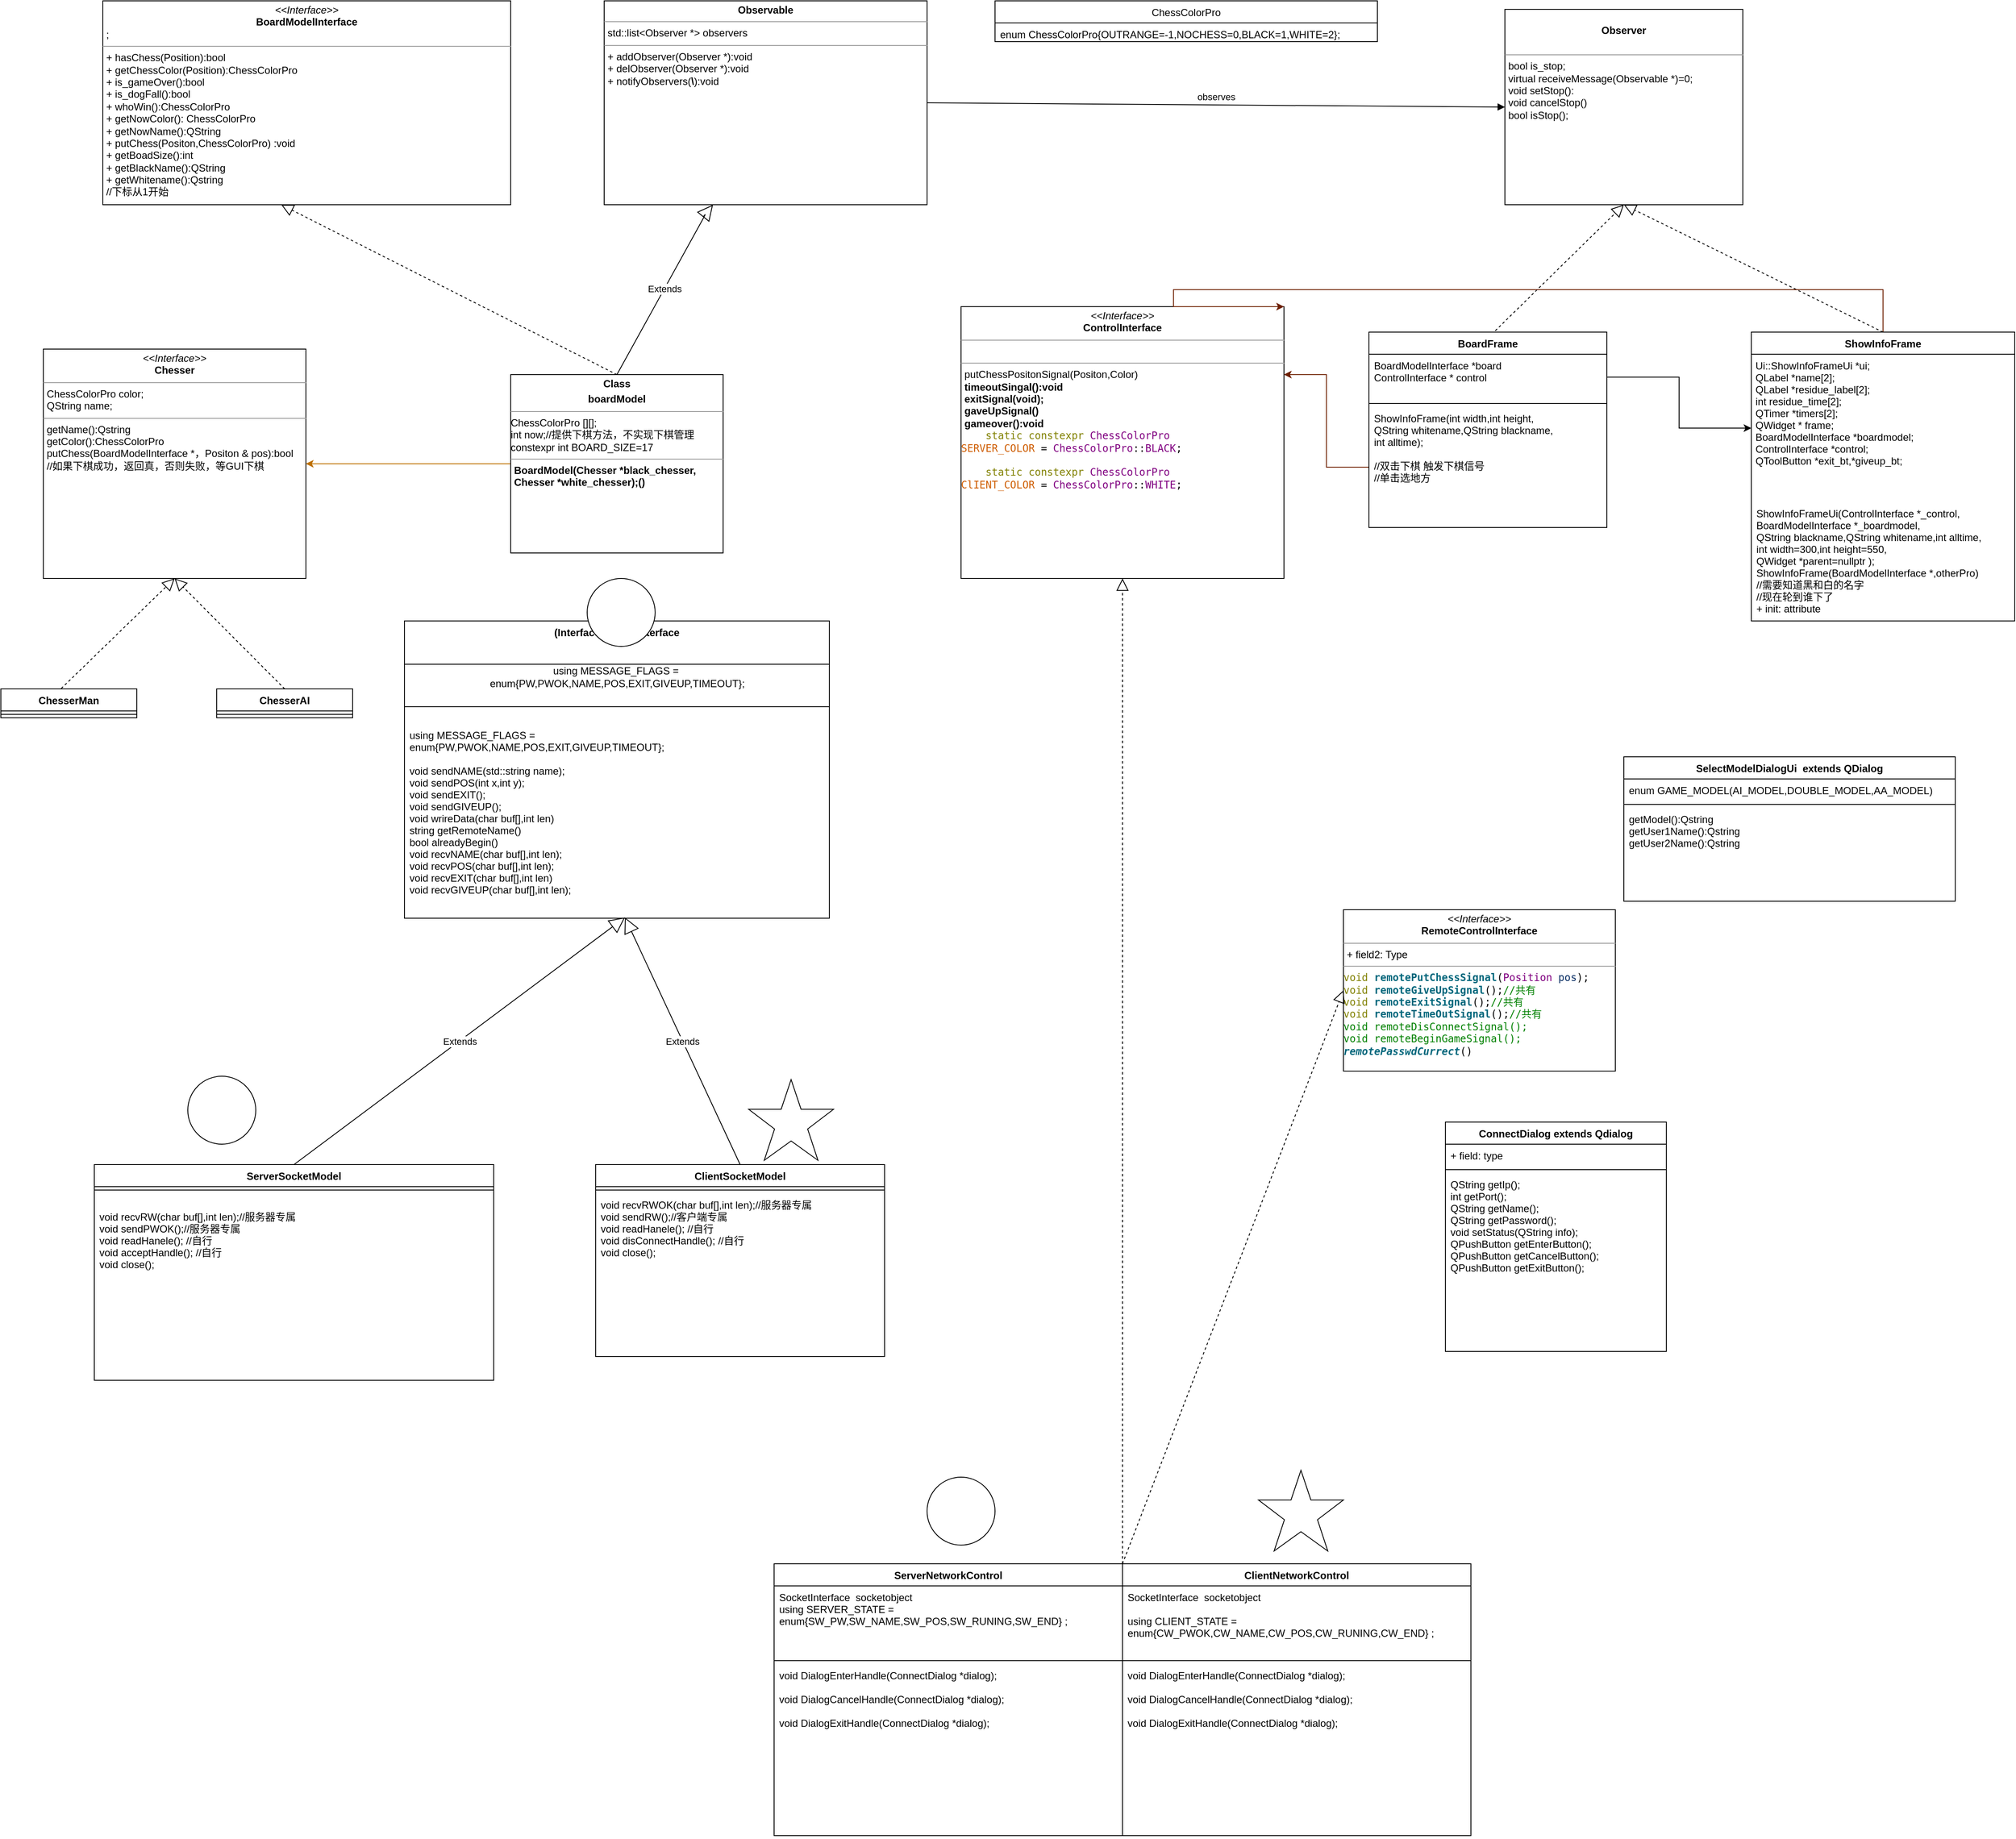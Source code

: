 <mxfile version="12.9.9" type="device"><diagram id="C5RBs43oDa-KdzZeNtuy" name="Page-1"><mxGraphModel dx="1673" dy="967" grid="1" gridSize="10" guides="1" tooltips="1" connect="1" arrows="1" fold="1" page="1" pageScale="1" pageWidth="827" pageHeight="1169" math="0" shadow="0"><root><mxCell id="WIyWlLk6GJQsqaUBKTNV-0"/><mxCell id="WIyWlLk6GJQsqaUBKTNV-1" parent="WIyWlLk6GJQsqaUBKTNV-0"/><mxCell id="UcRqDmjY_OGyac_XTxnk-2" value="&lt;p style=&quot;margin: 0px ; margin-top: 4px ; text-align: center&quot;&gt;&lt;i&gt;&amp;lt;&amp;lt;Interface&amp;gt;&amp;gt;&lt;/i&gt;&lt;br&gt;&lt;b&gt;BoardModelInterface&lt;/b&gt;&lt;/p&gt;&lt;p style=&quot;margin: 0px ; margin-left: 4px&quot;&gt;;&lt;br&gt;&lt;/p&gt;&lt;hr size=&quot;1&quot;&gt;&lt;p style=&quot;margin: 0px ; margin-left: 4px&quot;&gt;+ hasChess(Position):bool&lt;/p&gt;&lt;p style=&quot;margin: 0px ; margin-left: 4px&quot;&gt;+ getChessColor(Position):ChessColorPro&lt;/p&gt;&lt;p style=&quot;margin: 0px ; margin-left: 4px&quot;&gt;+ is_gameOver():bool&lt;/p&gt;&lt;p style=&quot;margin: 0px ; margin-left: 4px&quot;&gt;+ is_dogFall():bool&lt;/p&gt;&lt;p style=&quot;margin: 0px ; margin-left: 4px&quot;&gt;+&amp;nbsp;&lt;span&gt;whoWin():ChessColorPro&lt;/span&gt;&lt;/p&gt;&lt;p style=&quot;margin: 0px ; margin-left: 4px&quot;&gt;+ getNowColor(): ChessColorPro&lt;/p&gt;&lt;p style=&quot;margin: 0px ; margin-left: 4px&quot;&gt;+ getNowName():QString&lt;/p&gt;&lt;p style=&quot;margin: 0px ; margin-left: 4px&quot;&gt;+ putChess(Positon,ChessColorPro) :void&lt;/p&gt;&lt;p style=&quot;margin: 0px ; margin-left: 4px&quot;&gt;+ getBoadSize():int&lt;/p&gt;&lt;p style=&quot;margin: 0px ; margin-left: 4px&quot;&gt;+ getBlackName():QString&lt;/p&gt;&lt;p style=&quot;margin: 0px ; margin-left: 4px&quot;&gt;+ getWhitename():Qstring&lt;/p&gt;&lt;p style=&quot;margin: 0px ; margin-left: 4px&quot;&gt;//下标从1开始&lt;/p&gt;&amp;nbsp;&lt;p style=&quot;margin: 0px ; margin-left: 4px&quot;&gt;&lt;br&gt;&lt;/p&gt;&lt;br&gt;&lt;p style=&quot;margin: 0px ; margin-left: 4px&quot;&gt;&lt;br&gt;&lt;/p&gt;&lt;p style=&quot;margin: 0px ; margin-left: 4px&quot;&gt;&lt;br&gt;&lt;/p&gt;" style="verticalAlign=top;align=left;overflow=fill;fontSize=12;fontFamily=Helvetica;html=1;" parent="WIyWlLk6GJQsqaUBKTNV-1" vertex="1"><mxGeometry x="120" y="120" width="480" height="240" as="geometry"/></mxCell><mxCell id="UcRqDmjY_OGyac_XTxnk-11" value="&lt;p style=&quot;margin: 0px ; margin-top: 4px ; text-align: center&quot;&gt;&lt;b&gt;Observable&lt;/b&gt;&lt;/p&gt;&lt;hr size=&quot;1&quot;&gt;&lt;p style=&quot;margin: 0px ; margin-left: 4px&quot;&gt;std::list&amp;lt;Observer *&amp;gt; observers&lt;/p&gt;&lt;hr size=&quot;1&quot;&gt;&lt;p style=&quot;margin: 0px ; margin-left: 4px&quot;&gt;+ addObserver(Observer *):void&lt;/p&gt;&lt;p style=&quot;margin: 0px ; margin-left: 4px&quot;&gt;+ delObserver(Observer *):void&lt;br&gt;+ notifyObservers(&lt;b&gt;\&lt;/b&gt;&lt;span&gt;):void&lt;/span&gt;&lt;/p&gt;&lt;b style=&quot;text-align: center&quot;&gt;&lt;div style=&quot;text-align: justify&quot;&gt;&lt;br&gt;&lt;/div&gt;&lt;/b&gt;" style="verticalAlign=top;align=left;overflow=fill;fontSize=12;fontFamily=Helvetica;html=1;" parent="WIyWlLk6GJQsqaUBKTNV-1" vertex="1"><mxGeometry x="710" y="120" width="380" height="240" as="geometry"/></mxCell><mxCell id="UcRqDmjY_OGyac_XTxnk-12" value="" style="endArrow=block;dashed=1;endFill=0;endSize=12;html=1;exitX=0.5;exitY=0;exitDx=0;exitDy=0;" parent="WIyWlLk6GJQsqaUBKTNV-1" source="UcRqDmjY_OGyac_XTxnk-14" edge="1"><mxGeometry width="160" relative="1" as="geometry"><mxPoint x="540" y="480" as="sourcePoint"/><mxPoint x="330" y="360" as="targetPoint"/><Array as="points"/></mxGeometry></mxCell><mxCell id="UcRqDmjY_OGyac_XTxnk-13" value="Extends" style="endArrow=block;endSize=16;endFill=0;html=1;entryX=0.337;entryY=1;entryDx=0;entryDy=0;entryPerimeter=0;exitX=0.5;exitY=0;exitDx=0;exitDy=0;" parent="WIyWlLk6GJQsqaUBKTNV-1" source="UcRqDmjY_OGyac_XTxnk-14" target="UcRqDmjY_OGyac_XTxnk-11" edge="1"><mxGeometry width="160" relative="1" as="geometry"><mxPoint x="620" y="490" as="sourcePoint"/><mxPoint x="810" y="470" as="targetPoint"/><Array as="points"><mxPoint x="830" y="370"/></Array></mxGeometry></mxCell><mxCell id="lkzZBm51rhuiRGanckFV-7" style="edgeStyle=orthogonalEdgeStyle;rounded=0;orthogonalLoop=1;jettySize=auto;html=1;fillColor=#f0a30a;strokeColor=#BD7000;" parent="WIyWlLk6GJQsqaUBKTNV-1" source="UcRqDmjY_OGyac_XTxnk-14" target="UcRqDmjY_OGyac_XTxnk-27" edge="1"><mxGeometry relative="1" as="geometry"/></mxCell><mxCell id="UcRqDmjY_OGyac_XTxnk-14" value="&lt;p style=&quot;margin: 0px ; margin-top: 4px ; text-align: center&quot;&gt;&lt;b&gt;Class&lt;/b&gt;&lt;/p&gt;&lt;p style=&quot;margin: 0px ; margin-top: 4px ; text-align: center&quot;&gt;&lt;b&gt;boardModel&lt;/b&gt;&lt;/p&gt;&lt;hr size=&quot;1&quot;&gt;&lt;p style=&quot;margin: 0px ; margin-left: 4px&quot;&gt;&lt;/p&gt;ChessColorPro [][];&lt;br&gt;int now;//提供下棋方法，不实现下棋管理&lt;br&gt;constexpr int BOARD_SIZE=17&lt;br&gt;&lt;hr size=&quot;1&quot;&gt;&lt;p style=&quot;margin: 0px ; margin-left: 4px&quot;&gt;&lt;b&gt;BoardModel(Chesser *black_chesser,&lt;/b&gt;&lt;br&gt;&lt;/p&gt;&lt;p style=&quot;margin: 0px ; margin-left: 4px&quot;&gt;&lt;b&gt;Chesser *white_chesser);()&lt;/b&gt;&lt;/p&gt;" style="verticalAlign=top;align=left;overflow=fill;fontSize=12;fontFamily=Helvetica;html=1;strokeColor=#000000;" parent="WIyWlLk6GJQsqaUBKTNV-1" vertex="1"><mxGeometry x="600" y="560" width="250" height="210" as="geometry"/></mxCell><mxCell id="UcRqDmjY_OGyac_XTxnk-15" value="&lt;p style=&quot;margin: 0px ; margin-top: 4px ; text-align: center&quot;&gt;&lt;br&gt;&lt;b&gt;Observer&lt;/b&gt;&lt;/p&gt;&lt;p style=&quot;margin: 0px ; margin-left: 4px&quot;&gt;&lt;br&gt;&lt;/p&gt;&lt;hr size=&quot;1&quot;&gt;&lt;p style=&quot;margin: 0px ; margin-left: 4px&quot;&gt;bool is_stop;&lt;/p&gt;&lt;p style=&quot;margin: 0px ; margin-left: 4px&quot;&gt;virtual receiveMessage(&lt;span&gt;Observable *&lt;/span&gt;&lt;span&gt;)=0;&lt;/span&gt;&lt;/p&gt;&lt;p style=&quot;margin: 0px ; margin-left: 4px&quot;&gt;void setStop():&lt;/p&gt;&lt;p style=&quot;margin: 0px ; margin-left: 4px&quot;&gt;void cancelStop()&lt;/p&gt;&lt;p style=&quot;margin: 0px ; margin-left: 4px&quot;&gt;bool isStop();&lt;/p&gt;&lt;p style=&quot;margin: 0px ; margin-left: 4px&quot;&gt;&lt;br&gt;&lt;/p&gt;" style="verticalAlign=top;align=left;overflow=fill;fontSize=12;fontFamily=Helvetica;html=1;" parent="WIyWlLk6GJQsqaUBKTNV-1" vertex="1"><mxGeometry x="1770" y="130" width="280" height="230" as="geometry"/></mxCell><mxCell id="UcRqDmjY_OGyac_XTxnk-27" value="&lt;p style=&quot;margin: 0px ; margin-top: 4px ; text-align: center&quot;&gt;&lt;i&gt;&amp;lt;&amp;lt;Interface&amp;gt;&amp;gt;&lt;/i&gt;&lt;br&gt;&lt;b&gt;Chesser&lt;/b&gt;&lt;/p&gt;&lt;hr size=&quot;1&quot;&gt;&lt;p style=&quot;margin: 0px ; margin-left: 4px&quot;&gt;ChessColorPro color;&lt;/p&gt;&lt;p style=&quot;margin: 0px ; margin-left: 4px&quot;&gt;QString name;&lt;/p&gt;&lt;hr size=&quot;1&quot;&gt;&lt;p style=&quot;margin: 0px 0px 0px 4px&quot;&gt;getName():Qstring&lt;/p&gt;&lt;p style=&quot;margin: 0px 0px 0px 4px&quot;&gt;getColor():&lt;span&gt;ChessColorPro&lt;/span&gt;&lt;/p&gt;&lt;p style=&quot;margin: 0px 0px 0px 4px&quot;&gt;putChess(&lt;span&gt;BoardModelInterface *&lt;/span&gt;&lt;span&gt;，Positon &amp;amp; pos):bool&amp;nbsp;&lt;/span&gt;&lt;/p&gt;&lt;p style=&quot;margin: 0px 0px 0px 4px&quot;&gt;&lt;span&gt;//如果下棋成功，返回真，&lt;/span&gt;&lt;span&gt;否则失败，等GUI下棋&lt;/span&gt;&lt;/p&gt;" style="verticalAlign=top;align=left;overflow=fill;fontSize=12;fontFamily=Helvetica;html=1;" parent="WIyWlLk6GJQsqaUBKTNV-1" vertex="1"><mxGeometry x="50" y="530" width="309" height="270" as="geometry"/></mxCell><mxCell id="UcRqDmjY_OGyac_XTxnk-41" value="" style="endArrow=block;dashed=1;endFill=0;endSize=12;html=1;entryX=0.5;entryY=1;entryDx=0;entryDy=0;exitX=0.444;exitY=-0.012;exitDx=0;exitDy=0;exitPerimeter=0;" parent="WIyWlLk6GJQsqaUBKTNV-1" source="UcRqDmjY_OGyac_XTxnk-32" target="UcRqDmjY_OGyac_XTxnk-27" edge="1"><mxGeometry width="160" relative="1" as="geometry"><mxPoint x="80" y="680" as="sourcePoint"/><mxPoint x="240" y="680" as="targetPoint"/></mxGeometry></mxCell><mxCell id="UcRqDmjY_OGyac_XTxnk-42" value="" style="endArrow=block;dashed=1;endFill=0;endSize=12;html=1;exitX=0.5;exitY=0;exitDx=0;exitDy=0;entryX=0.5;entryY=1;entryDx=0;entryDy=0;" parent="WIyWlLk6GJQsqaUBKTNV-1" source="UcRqDmjY_OGyac_XTxnk-36" target="UcRqDmjY_OGyac_XTxnk-27" edge="1"><mxGeometry width="160" relative="1" as="geometry"><mxPoint x="171.04" y="738.968" as="sourcePoint"/><mxPoint x="270" y="660" as="targetPoint"/></mxGeometry></mxCell><mxCell id="UcRqDmjY_OGyac_XTxnk-46" value="observes" style="html=1;verticalAlign=bottom;endArrow=block;exitX=1;exitY=0.5;exitDx=0;exitDy=0;entryX=0;entryY=0.5;entryDx=0;entryDy=0;" parent="WIyWlLk6GJQsqaUBKTNV-1" source="UcRqDmjY_OGyac_XTxnk-11" target="UcRqDmjY_OGyac_XTxnk-15" edge="1"><mxGeometry width="80" relative="1" as="geometry"><mxPoint x="1090" y="230" as="sourcePoint"/><mxPoint x="1780" y="250" as="targetPoint"/></mxGeometry></mxCell><mxCell id="UcRqDmjY_OGyac_XTxnk-59" value="" style="endArrow=block;dashed=1;endFill=0;endSize=12;html=1;exitX=0.5;exitY=0;exitDx=0;exitDy=0;entryX=0.5;entryY=1;entryDx=0;entryDy=0;" parent="WIyWlLk6GJQsqaUBKTNV-1" source="UcRqDmjY_OGyac_XTxnk-54" target="UcRqDmjY_OGyac_XTxnk-15" edge="1"><mxGeometry width="160" relative="1" as="geometry"><mxPoint x="1440" y="350" as="sourcePoint"/><mxPoint x="1860" y="350" as="targetPoint"/></mxGeometry></mxCell><mxCell id="UcRqDmjY_OGyac_XTxnk-61" value="" style="endArrow=block;dashed=1;endFill=0;endSize=12;html=1;entryX=0.5;entryY=1;entryDx=0;entryDy=0;exitX=0.531;exitY=-0.007;exitDx=0;exitDy=0;exitPerimeter=0;" parent="WIyWlLk6GJQsqaUBKTNV-1" source="eS4sRH_4YggFSyNS9GUr-0" target="UcRqDmjY_OGyac_XTxnk-15" edge="1"><mxGeometry width="160" relative="1" as="geometry"><mxPoint x="1732" y="430" as="sourcePoint"/><mxPoint x="1600" y="430" as="targetPoint"/></mxGeometry></mxCell><mxCell id="UcRqDmjY_OGyac_XTxnk-62" value="ChessColorPro" style="swimlane;fontStyle=0;childLayout=stackLayout;horizontal=1;startSize=26;fillColor=none;horizontalStack=0;resizeParent=1;resizeParentMax=0;resizeLast=0;collapsible=1;marginBottom=0;" parent="WIyWlLk6GJQsqaUBKTNV-1" vertex="1"><mxGeometry x="1170" y="120" width="450" height="48" as="geometry"/></mxCell><mxCell id="UcRqDmjY_OGyac_XTxnk-63" value="enum ChessColorPro{OUTRANGE=-1,NOCHESS=0,BLACK=1,WHITE=2};" style="text;strokeColor=none;fillColor=none;align=left;verticalAlign=top;spacingLeft=4;spacingRight=4;overflow=hidden;rotatable=0;points=[[0,0.5],[1,0.5]];portConstraint=eastwest;" parent="UcRqDmjY_OGyac_XTxnk-62" vertex="1"><mxGeometry y="26" width="450" height="22" as="geometry"/></mxCell><mxCell id="UcRqDmjY_OGyac_XTxnk-32" value="ChesserMan" style="swimlane;fontStyle=1;align=center;verticalAlign=top;childLayout=stackLayout;horizontal=1;startSize=26;horizontalStack=0;resizeParent=1;resizeParentMax=0;resizeLast=0;collapsible=1;marginBottom=0;" parent="WIyWlLk6GJQsqaUBKTNV-1" vertex="1"><mxGeometry y="930" width="160" height="34" as="geometry"/></mxCell><mxCell id="UcRqDmjY_OGyac_XTxnk-34" value="" style="line;strokeWidth=1;fillColor=none;align=left;verticalAlign=middle;spacingTop=-1;spacingLeft=3;spacingRight=3;rotatable=0;labelPosition=right;points=[];portConstraint=eastwest;" parent="UcRqDmjY_OGyac_XTxnk-32" vertex="1"><mxGeometry y="26" width="160" height="8" as="geometry"/></mxCell><mxCell id="UcRqDmjY_OGyac_XTxnk-36" value="ChesserAI" style="swimlane;fontStyle=1;align=center;verticalAlign=top;childLayout=stackLayout;horizontal=1;startSize=26;horizontalStack=0;resizeParent=1;resizeParentMax=0;resizeLast=0;collapsible=1;marginBottom=0;" parent="WIyWlLk6GJQsqaUBKTNV-1" vertex="1"><mxGeometry x="254" y="930" width="160" height="34" as="geometry"/></mxCell><mxCell id="UcRqDmjY_OGyac_XTxnk-38" value="" style="line;strokeWidth=1;fillColor=none;align=left;verticalAlign=middle;spacingTop=-1;spacingLeft=3;spacingRight=3;rotatable=0;labelPosition=right;points=[];portConstraint=eastwest;" parent="UcRqDmjY_OGyac_XTxnk-36" vertex="1"><mxGeometry y="26" width="160" height="8" as="geometry"/></mxCell><mxCell id="UcRqDmjY_OGyac_XTxnk-85" value="&lt;p style=&quot;margin: 0px ; margin-top: 4px ; text-align: center&quot;&gt;&lt;i&gt;&amp;lt;&amp;lt;Interface&amp;gt;&amp;gt;&lt;/i&gt;&lt;br&gt;&lt;b&gt;ControlInterface&lt;/b&gt;&lt;/p&gt;&lt;hr size=&quot;1&quot;&gt;&lt;p style=&quot;margin: 0px ; margin-left: 4px&quot;&gt;&lt;br&gt;&lt;/p&gt;&lt;hr size=&quot;1&quot;&gt;&lt;p style=&quot;margin: 0px ; margin-left: 4px&quot;&gt;&lt;span&gt;putChessPositonSignal(Positon,Color)&lt;/span&gt;&lt;br&gt;&lt;/p&gt;&lt;p style=&quot;margin: 0px 0px 0px 4px&quot;&gt;&lt;b style=&quot;text-align: center&quot;&gt;timeoutSingal():void&lt;/b&gt;&lt;/p&gt;&lt;p style=&quot;margin: 0px 0px 0px 4px&quot;&gt;&lt;b style=&quot;text-align: center&quot;&gt;exitSignal(void);&lt;/b&gt;&lt;/p&gt;&lt;p style=&quot;margin: 0px 0px 0px 4px&quot;&gt;&lt;b&gt;gaveUpSignal()&lt;/b&gt;&lt;/p&gt;&lt;p style=&quot;margin: 0px 0px 0px 4px&quot;&gt;&lt;b style=&quot;text-align: center&quot;&gt;gameover():void&lt;/b&gt;&lt;/p&gt;&lt;pre style=&quot;margin-top: 0px ; margin-bottom: 0px&quot;&gt;&lt;span style=&quot;color: #c0c0c0&quot;&gt;    &lt;/span&gt;&lt;span style=&quot;color: #808000&quot;&gt;static&lt;/span&gt;&lt;span style=&quot;color: #c0c0c0&quot;&gt; &lt;/span&gt;&lt;span style=&quot;color: #808000&quot;&gt;constexpr&lt;/span&gt;&lt;span style=&quot;color: #c0c0c0&quot;&gt; &lt;/span&gt;&lt;span style=&quot;color: #800080&quot;&gt;ChessColorPro&lt;/span&gt;&lt;span style=&quot;color: #c0c0c0&quot;&gt; &lt;/span&gt;&lt;/pre&gt;&lt;pre style=&quot;margin-top: 0px ; margin-bottom: 0px&quot;&gt;&lt;span style=&quot;color: #ce5c00&quot;&gt;SERVER_COLOR&lt;/span&gt;&lt;span style=&quot;color: #c0c0c0&quot;&gt; &lt;/span&gt;=&lt;span style=&quot;color: #c0c0c0&quot;&gt; &lt;/span&gt;&lt;span style=&quot;color: #800080&quot;&gt;ChessColorPro&lt;/span&gt;::&lt;span style=&quot;color: #800080&quot;&gt;BLACK&lt;/span&gt;;&lt;/pre&gt;&lt;p style=&quot;margin: 0px 0px 0px 4px&quot;&gt;&lt;br&gt;&lt;/p&gt;&lt;pre style=&quot;margin-top: 0px ; margin-bottom: 0px&quot;&gt;&lt;span style=&quot;color: #c0c0c0&quot;&gt;    &lt;/span&gt;&lt;span style=&quot;color: #808000&quot;&gt;static&lt;/span&gt;&lt;span style=&quot;color: #c0c0c0&quot;&gt; &lt;/span&gt;&lt;span style=&quot;color: #808000&quot;&gt;constexpr&lt;/span&gt;&lt;span style=&quot;color: #c0c0c0&quot;&gt; &lt;/span&gt;&lt;span style=&quot;color: #800080&quot;&gt;ChessColorPro&lt;/span&gt;&lt;span style=&quot;color: #c0c0c0&quot;&gt; &lt;/span&gt;&lt;/pre&gt;&lt;pre style=&quot;margin-top: 0px ; margin-bottom: 0px&quot;&gt;&lt;span style=&quot;color: #ce5c00&quot;&gt;ClIENT_COLOR&lt;/span&gt;&lt;span style=&quot;color: #c0c0c0&quot;&gt; &lt;/span&gt;=&lt;span style=&quot;color: #c0c0c0&quot;&gt; &lt;/span&gt;&lt;span style=&quot;color: #800080&quot;&gt;ChessColorPro&lt;/span&gt;::&lt;span style=&quot;color: #800080&quot;&gt;WHITE&lt;/span&gt;;&lt;/pre&gt;" style="verticalAlign=top;align=left;overflow=fill;fontSize=12;fontFamily=Helvetica;html=1;" parent="WIyWlLk6GJQsqaUBKTNV-1" vertex="1"><mxGeometry x="1130" y="480" width="380" height="320" as="geometry"/></mxCell><mxCell id="eS4sRH_4YggFSyNS9GUr-4" value="" style="edgeStyle=orthogonalEdgeStyle;rounded=0;orthogonalLoop=1;jettySize=auto;html=1;entryX=0;entryY=0.5;entryDx=0;entryDy=0;" parent="WIyWlLk6GJQsqaUBKTNV-1" source="eS4sRH_4YggFSyNS9GUr-1" target="UcRqDmjY_OGyac_XTxnk-55" edge="1"><mxGeometry relative="1" as="geometry"><mxPoint x="2060" y="492" as="targetPoint"/></mxGeometry></mxCell><mxCell id="eS4sRH_4YggFSyNS9GUr-10" style="edgeStyle=orthogonalEdgeStyle;rounded=0;orthogonalLoop=1;jettySize=auto;html=1;entryX=1;entryY=0;entryDx=0;entryDy=0;fillColor=#a0522d;strokeColor=#6D1F00;" parent="WIyWlLk6GJQsqaUBKTNV-1" source="UcRqDmjY_OGyac_XTxnk-54" target="UcRqDmjY_OGyac_XTxnk-85" edge="1"><mxGeometry relative="1" as="geometry"><Array as="points"><mxPoint x="2215" y="460"/><mxPoint x="1380" y="460"/></Array></mxGeometry></mxCell><mxCell id="eS4sRH_4YggFSyNS9GUr-9" style="edgeStyle=orthogonalEdgeStyle;rounded=0;orthogonalLoop=1;jettySize=auto;html=1;fillColor=#a0522d;strokeColor=#6D1F00;entryX=1;entryY=0.25;entryDx=0;entryDy=0;" parent="WIyWlLk6GJQsqaUBKTNV-1" source="eS4sRH_4YggFSyNS9GUr-3" target="UcRqDmjY_OGyac_XTxnk-85" edge="1"><mxGeometry relative="1" as="geometry"/></mxCell><mxCell id="UcRqDmjY_OGyac_XTxnk-54" value="ShowInfoFrame" style="swimlane;fontStyle=1;align=center;verticalAlign=top;childLayout=stackLayout;horizontal=1;startSize=26;horizontalStack=0;resizeParent=1;resizeParentMax=0;resizeLast=0;collapsible=1;marginBottom=0;" parent="WIyWlLk6GJQsqaUBKTNV-1" vertex="1"><mxGeometry x="2060" y="510" width="310" height="340" as="geometry"/></mxCell><mxCell id="UcRqDmjY_OGyac_XTxnk-55" value="    Ui::ShowInfoFrameUi *ui;&#10;    QLabel *name[2];&#10;    QLabel *residue_label[2];&#10;    int residue_time[2];&#10;    QTimer *timers[2];&#10;    QWidget * frame;&#10;    BoardModelInterface *boardmodel;&#10;    ControlInterface *control;&#10;    QToolButton *exit_bt,*giveup_bt;" style="text;strokeColor=none;fillColor=none;align=left;verticalAlign=top;spacingLeft=3;spacingRight=4;overflow=hidden;rotatable=0;points=[[0,0.5],[1,0.5]];portConstraint=eastwest;" parent="UcRqDmjY_OGyac_XTxnk-54" vertex="1"><mxGeometry y="26" width="310" height="174" as="geometry"/></mxCell><mxCell id="UcRqDmjY_OGyac_XTxnk-74" value="ShowInfoFrameUi(ControlInterface *_control,&#10;BoardModelInterface *_boardmodel,&#10;QString blackname,QString whitename,int alltime,&#10;int width=300,int height=550,&#10;QWidget *parent=nullptr );&#10;ShowInfoFrame(BoardModelInterface *,otherPro)&#10;//需要知道黑和白的名字&#10;//现在轮到谁下了&#10;+ init: attribute" style="text;strokeColor=none;fillColor=none;align=left;verticalAlign=top;spacingLeft=4;spacingRight=4;overflow=hidden;rotatable=0;points=[[0,0.5],[1,0.5]];portConstraint=eastwest;" parent="UcRqDmjY_OGyac_XTxnk-54" vertex="1"><mxGeometry y="200" width="310" height="140" as="geometry"/></mxCell><mxCell id="eS4sRH_4YggFSyNS9GUr-0" value="BoardFrame" style="swimlane;fontStyle=1;align=center;verticalAlign=top;childLayout=stackLayout;horizontal=1;startSize=26;horizontalStack=0;resizeParent=1;resizeParentMax=0;resizeLast=0;collapsible=1;marginBottom=0;" parent="WIyWlLk6GJQsqaUBKTNV-1" vertex="1"><mxGeometry x="1610" y="510" width="280" height="230" as="geometry"/></mxCell><mxCell id="eS4sRH_4YggFSyNS9GUr-1" value="BoardModelInterface *board&#10;ControlInterface * control&#10;" style="text;strokeColor=none;fillColor=none;align=left;verticalAlign=top;spacingLeft=4;spacingRight=4;overflow=hidden;rotatable=0;points=[[0,0.5],[1,0.5]];portConstraint=eastwest;" parent="eS4sRH_4YggFSyNS9GUr-0" vertex="1"><mxGeometry y="26" width="280" height="54" as="geometry"/></mxCell><mxCell id="eS4sRH_4YggFSyNS9GUr-2" value="" style="line;strokeWidth=1;fillColor=none;align=left;verticalAlign=middle;spacingTop=-1;spacingLeft=3;spacingRight=3;rotatable=0;labelPosition=right;points=[];portConstraint=eastwest;" parent="eS4sRH_4YggFSyNS9GUr-0" vertex="1"><mxGeometry y="80" width="280" height="8" as="geometry"/></mxCell><mxCell id="eS4sRH_4YggFSyNS9GUr-3" value="ShowInfoFrame(int width,int height,&#10;QString whitename,QString blackname,&#10;int alltime);&#10;&#10;//双击下棋 触发下棋信号&#10;//单击选地方&#10;" style="text;strokeColor=none;fillColor=none;align=left;verticalAlign=top;spacingLeft=4;spacingRight=4;overflow=hidden;rotatable=0;points=[[0,0.5],[1,0.5]];portConstraint=eastwest;" parent="eS4sRH_4YggFSyNS9GUr-0" vertex="1"><mxGeometry y="88" width="280" height="142" as="geometry"/></mxCell><mxCell id="G9c05QK_9I-xyDxkDjzN-5" value="&lt;p style=&quot;margin: 0px ; margin-top: 4px ; text-align: center&quot;&gt;&lt;i&gt;&amp;lt;&amp;lt;Interface&amp;gt;&amp;gt;&lt;/i&gt;&lt;br&gt;&lt;b&gt;RemoteControlInterface&lt;/b&gt;&lt;/p&gt;&lt;hr size=&quot;1&quot;&gt;&lt;p style=&quot;margin: 0px ; margin-left: 4px&quot;&gt;&lt;span&gt;+ field2: Type&lt;/span&gt;&lt;br&gt;&lt;/p&gt;&lt;hr size=&quot;1&quot;&gt;&lt;pre style=&quot;margin-top: 0px ; margin-bottom: 0px&quot;&gt;&lt;span style=&quot;color: #808000&quot;&gt;void&lt;/span&gt;&lt;span style=&quot;color: #c0c0c0&quot;&gt; &lt;/span&gt;&lt;span style=&quot;font-weight: 600 ; color: #00677c&quot;&gt;remotePutChessSignal&lt;/span&gt;(&lt;span style=&quot;color: #800080&quot;&gt;Position&lt;/span&gt;&lt;span style=&quot;color: #c0c0c0&quot;&gt; &lt;/span&gt;&lt;span style=&quot;color: #092e64&quot;&gt;pos&lt;/span&gt;);&lt;/pre&gt;&lt;pre style=&quot;margin-top: 0px ; margin-bottom: 0px&quot;&gt;&lt;span style=&quot;color: #808000&quot;&gt;void&lt;/span&gt;&lt;span style=&quot;color: #c0c0c0&quot;&gt; &lt;/span&gt;&lt;span style=&quot;font-weight: 600 ; color: #00677c&quot;&gt;remoteGiveUpSignal&lt;/span&gt;();&lt;span style=&quot;color: #008000&quot;&gt;//共有&lt;/span&gt;&lt;/pre&gt;&lt;pre style=&quot;margin-top: 0px ; margin-bottom: 0px&quot;&gt;&lt;span style=&quot;color: #808000&quot;&gt;void&lt;/span&gt;&lt;span style=&quot;color: #c0c0c0&quot;&gt; &lt;/span&gt;&lt;span style=&quot;font-weight: 600 ; color: #00677c&quot;&gt;remoteExitSignal&lt;/span&gt;();&lt;span style=&quot;color: #008000&quot;&gt;//共有&lt;/span&gt;&lt;/pre&gt;&lt;pre style=&quot;margin-top: 0px ; margin-bottom: 0px&quot;&gt;&lt;span style=&quot;color: #808000&quot;&gt;void&lt;/span&gt;&lt;span style=&quot;color: #c0c0c0&quot;&gt; &lt;/span&gt;&lt;span style=&quot;font-weight: 600 ; color: #00677c&quot;&gt;remoteTimeOutSignal&lt;/span&gt;();&lt;span style=&quot;color: #008000&quot;&gt;//共有&lt;/span&gt;&lt;/pre&gt;&lt;pre style=&quot;margin-top: 0px ; margin-bottom: 0px&quot;&gt;&lt;span style=&quot;color: #008000&quot;&gt;void remoteDisConnectSignal();&lt;/span&gt;&lt;/pre&gt;&lt;pre style=&quot;margin-top: 0px ; margin-bottom: 0px&quot;&gt;&lt;span style=&quot;color: #008000&quot;&gt;void remoteBeginGameSignal();&lt;/span&gt;&lt;/pre&gt;&lt;pre style=&quot;margin-top: 0px ; margin-bottom: 0px&quot;&gt;&lt;pre style=&quot;margin-top: 0px ; margin-bottom: 0px&quot;&gt;&lt;span style=&quot;font-weight: 600 ; font-style: italic ; color: #00677c&quot;&gt;remotePasswdCurrect&lt;/span&gt;()&lt;span style=&quot;color: #c0c0c0&quot;&gt; &lt;/span&gt;&lt;/pre&gt;&lt;/pre&gt;&lt;pre style=&quot;margin-top: 0px ; margin-bottom: 0px&quot;&gt;&lt;br&gt;&lt;/pre&gt;" style="verticalAlign=top;align=left;overflow=fill;fontSize=12;fontFamily=Helvetica;html=1;" parent="WIyWlLk6GJQsqaUBKTNV-1" vertex="1"><mxGeometry x="1580" y="1190" width="320" height="190" as="geometry"/></mxCell><mxCell id="eS4sRH_4YggFSyNS9GUr-32" value="SelectModelDialogUi  extends QDialog" style="swimlane;fontStyle=1;align=center;verticalAlign=top;childLayout=stackLayout;horizontal=1;startSize=26;horizontalStack=0;resizeParent=1;resizeParentMax=0;resizeLast=0;collapsible=1;marginBottom=0;fillColor=none;gradientColor=none;" parent="WIyWlLk6GJQsqaUBKTNV-1" vertex="1"><mxGeometry x="1910" y="1010" width="390" height="170" as="geometry"/></mxCell><mxCell id="eS4sRH_4YggFSyNS9GUr-33" value="enum GAME_MODEL(AI_MODEL,DOUBLE_MODEL,AA_MODEL)&#10;" style="text;strokeColor=none;fillColor=none;align=left;verticalAlign=top;spacingLeft=4;spacingRight=4;overflow=hidden;rotatable=0;points=[[0,0.5],[1,0.5]];portConstraint=eastwest;" parent="eS4sRH_4YggFSyNS9GUr-32" vertex="1"><mxGeometry y="26" width="390" height="26" as="geometry"/></mxCell><mxCell id="eS4sRH_4YggFSyNS9GUr-34" value="" style="line;strokeWidth=1;fillColor=none;align=left;verticalAlign=middle;spacingTop=-1;spacingLeft=3;spacingRight=3;rotatable=0;labelPosition=right;points=[];portConstraint=eastwest;" parent="eS4sRH_4YggFSyNS9GUr-32" vertex="1"><mxGeometry y="52" width="390" height="8" as="geometry"/></mxCell><mxCell id="eS4sRH_4YggFSyNS9GUr-35" value="getModel():Qstring&#10;getUser1Name():Qstring&#10;getUser2Name():Qstring" style="text;strokeColor=none;fillColor=none;align=left;verticalAlign=top;spacingLeft=4;spacingRight=4;overflow=hidden;rotatable=0;points=[[0,0.5],[1,0.5]];portConstraint=eastwest;" parent="eS4sRH_4YggFSyNS9GUr-32" vertex="1"><mxGeometry y="60" width="390" height="110" as="geometry"/></mxCell><mxCell id="G9c05QK_9I-xyDxkDjzN-10" value="ServerSocketModel" style="swimlane;fontStyle=1;align=center;verticalAlign=top;childLayout=stackLayout;horizontal=1;startSize=26;horizontalStack=0;resizeParent=1;resizeParentMax=0;resizeLast=0;collapsible=1;marginBottom=0;" parent="WIyWlLk6GJQsqaUBKTNV-1" vertex="1"><mxGeometry x="110" y="1490" width="470" height="254" as="geometry"/></mxCell><mxCell id="G9c05QK_9I-xyDxkDjzN-12" value="" style="line;strokeWidth=1;fillColor=none;align=left;verticalAlign=middle;spacingTop=-1;spacingLeft=3;spacingRight=3;rotatable=0;labelPosition=right;points=[];portConstraint=eastwest;" parent="G9c05QK_9I-xyDxkDjzN-10" vertex="1"><mxGeometry y="26" width="470" height="8" as="geometry"/></mxCell><mxCell id="G9c05QK_9I-xyDxkDjzN-13" value="&#10;void recvRW(char buf[],int len);//服务器专属&#10;void sendPWOK();//服务器专属&#10;void readHanele(); //自行&#10;void acceptHandle(); //自行&#10;void close();" style="text;strokeColor=none;fillColor=none;align=left;verticalAlign=top;spacingLeft=4;spacingRight=4;overflow=hidden;rotatable=0;points=[[0,0.5],[1,0.5]];portConstraint=eastwest;" parent="G9c05QK_9I-xyDxkDjzN-10" vertex="1"><mxGeometry y="34" width="470" height="220" as="geometry"/></mxCell><mxCell id="G9c05QK_9I-xyDxkDjzN-14" value="ClientSocketModel" style="swimlane;fontStyle=1;align=center;verticalAlign=top;childLayout=stackLayout;horizontal=1;startSize=26;horizontalStack=0;resizeParent=1;resizeParentMax=0;resizeLast=0;collapsible=1;marginBottom=0;" parent="WIyWlLk6GJQsqaUBKTNV-1" vertex="1"><mxGeometry x="700" y="1490" width="340" height="226" as="geometry"/></mxCell><mxCell id="G9c05QK_9I-xyDxkDjzN-16" value="" style="line;strokeWidth=1;fillColor=none;align=left;verticalAlign=middle;spacingTop=-1;spacingLeft=3;spacingRight=3;rotatable=0;labelPosition=right;points=[];portConstraint=eastwest;" parent="G9c05QK_9I-xyDxkDjzN-14" vertex="1"><mxGeometry y="26" width="340" height="8" as="geometry"/></mxCell><mxCell id="G9c05QK_9I-xyDxkDjzN-17" value="void recvRWOK(char buf[],int len);//服务器专属&#10;void sendRW();//客户端专属&#10;void readHanele(); //自行&#10;void disConnectHandle(); //自行&#10;void close();" style="text;strokeColor=none;fillColor=none;align=left;verticalAlign=top;spacingLeft=4;spacingRight=4;overflow=hidden;rotatable=0;points=[[0,0.5],[1,0.5]];portConstraint=eastwest;" parent="G9c05QK_9I-xyDxkDjzN-14" vertex="1"><mxGeometry y="34" width="340" height="192" as="geometry"/></mxCell><mxCell id="G9c05QK_9I-xyDxkDjzN-18" value="Extends" style="endArrow=block;endSize=16;endFill=0;html=1;entryX=0.519;entryY=0.996;entryDx=0;entryDy=0;entryPerimeter=0;exitX=0.5;exitY=0;exitDx=0;exitDy=0;" parent="WIyWlLk6GJQsqaUBKTNV-1" source="G9c05QK_9I-xyDxkDjzN-10" target="G9c05QK_9I-xyDxkDjzN-9" edge="1"><mxGeometry width="160" relative="1" as="geometry"><mxPoint x="310" y="1480" as="sourcePoint"/><mxPoint x="470" y="1480" as="targetPoint"/></mxGeometry></mxCell><mxCell id="G9c05QK_9I-xyDxkDjzN-19" value="Extends" style="endArrow=block;endSize=16;endFill=0;html=1;exitX=0.5;exitY=0;exitDx=0;exitDy=0;entryX=0.519;entryY=0.996;entryDx=0;entryDy=0;entryPerimeter=0;" parent="WIyWlLk6GJQsqaUBKTNV-1" source="G9c05QK_9I-xyDxkDjzN-14" target="G9c05QK_9I-xyDxkDjzN-9" edge="1"><mxGeometry width="160" relative="1" as="geometry"><mxPoint x="720" y="1400" as="sourcePoint"/><mxPoint x="445" y="1423" as="targetPoint"/></mxGeometry></mxCell><mxCell id="G9c05QK_9I-xyDxkDjzN-20" value="" style="endArrow=block;dashed=1;endFill=0;endSize=12;html=1;entryX=0;entryY=0.5;entryDx=0;entryDy=0;exitX=1;exitY=0;exitDx=0;exitDy=0;" parent="WIyWlLk6GJQsqaUBKTNV-1" source="G9c05QK_9I-xyDxkDjzN-35" target="G9c05QK_9I-xyDxkDjzN-5" edge="1"><mxGeometry width="160" relative="1" as="geometry"><mxPoint x="1405.0" y="1281" as="sourcePoint"/><mxPoint x="1390" y="1250" as="targetPoint"/></mxGeometry></mxCell><mxCell id="G9c05QK_9I-xyDxkDjzN-21" value="" style="endArrow=block;dashed=1;endFill=0;endSize=12;html=1;entryX=0.5;entryY=1;entryDx=0;entryDy=0;exitX=1;exitY=0;exitDx=0;exitDy=0;" parent="WIyWlLk6GJQsqaUBKTNV-1" source="G9c05QK_9I-xyDxkDjzN-35" target="UcRqDmjY_OGyac_XTxnk-85" edge="1"><mxGeometry width="160" relative="1" as="geometry"><mxPoint x="1255.0" y="1242" as="sourcePoint"/><mxPoint x="1230" y="840" as="targetPoint"/></mxGeometry></mxCell><mxCell id="BAR8gFcc4H84GdkmnfZe-1" value="ConnectDialog extends Qdialog" style="swimlane;fontStyle=1;align=center;verticalAlign=top;childLayout=stackLayout;horizontal=1;startSize=26;horizontalStack=0;resizeParent=1;resizeParentMax=0;resizeLast=0;collapsible=1;marginBottom=0;" parent="WIyWlLk6GJQsqaUBKTNV-1" vertex="1"><mxGeometry x="1700" y="1440" width="260" height="270" as="geometry"/></mxCell><mxCell id="BAR8gFcc4H84GdkmnfZe-2" value="+ field: type" style="text;strokeColor=none;fillColor=none;align=left;verticalAlign=top;spacingLeft=4;spacingRight=4;overflow=hidden;rotatable=0;points=[[0,0.5],[1,0.5]];portConstraint=eastwest;" parent="BAR8gFcc4H84GdkmnfZe-1" vertex="1"><mxGeometry y="26" width="260" height="26" as="geometry"/></mxCell><mxCell id="BAR8gFcc4H84GdkmnfZe-3" value="" style="line;strokeWidth=1;fillColor=none;align=left;verticalAlign=middle;spacingTop=-1;spacingLeft=3;spacingRight=3;rotatable=0;labelPosition=right;points=[];portConstraint=eastwest;" parent="BAR8gFcc4H84GdkmnfZe-1" vertex="1"><mxGeometry y="52" width="260" height="8" as="geometry"/></mxCell><mxCell id="BAR8gFcc4H84GdkmnfZe-4" value="    QString getIp();&#10;    int getPort();&#10;    QString getName();&#10;    QString getPassword();&#10;void setStatus(QString info);&#10;    QPushButton getEnterButton();&#10;    QPushButton getCancelButton();&#10;    QPushButton getExitButton();" style="text;strokeColor=none;fillColor=none;align=left;verticalAlign=top;spacingLeft=4;spacingRight=4;overflow=hidden;rotatable=0;points=[[0,0.5],[1,0.5]];portConstraint=eastwest;" parent="BAR8gFcc4H84GdkmnfZe-1" vertex="1"><mxGeometry y="60" width="260" height="210" as="geometry"/></mxCell><mxCell id="G9c05QK_9I-xyDxkDjzN-6" value="(Interface)SocketInterface" style="swimlane;fontStyle=1;align=center;verticalAlign=top;childLayout=stackLayout;horizontal=1;startSize=51;horizontalStack=0;resizeParent=1;resizeParentMax=0;resizeLast=0;collapsible=1;marginBottom=0;" parent="WIyWlLk6GJQsqaUBKTNV-1" vertex="1"><mxGeometry x="475" y="850" width="500" height="350" as="geometry"/></mxCell><mxCell id="G9c05QK_9I-xyDxkDjzN-29" value="&lt;span style=&quot;text-align: left&quot;&gt;using MESSAGE_FLAGS =&amp;nbsp;&lt;/span&gt;&lt;br style=&quot;padding: 0px ; margin: 0px ; text-align: left&quot;&gt;&lt;span style=&quot;text-align: left&quot;&gt;enum{PW,PWOK,NAME,POS,EXIT,GIVEUP,TIMEOUT};&lt;/span&gt;" style="text;html=1;align=center;verticalAlign=middle;resizable=0;points=[];autosize=1;" parent="G9c05QK_9I-xyDxkDjzN-6" vertex="1"><mxGeometry y="51" width="500" height="30" as="geometry"/></mxCell><mxCell id="G9c05QK_9I-xyDxkDjzN-8" value="" style="line;strokeWidth=1;fillColor=none;align=left;verticalAlign=middle;spacingTop=-1;spacingLeft=3;spacingRight=3;rotatable=0;labelPosition=right;points=[];portConstraint=eastwest;" parent="G9c05QK_9I-xyDxkDjzN-6" vertex="1"><mxGeometry y="81" width="500" height="40" as="geometry"/></mxCell><mxCell id="G9c05QK_9I-xyDxkDjzN-9" value="using MESSAGE_FLAGS = &#10;enum{PW,PWOK,NAME,POS,EXIT,GIVEUP,TIMEOUT};&#10;&#10;void sendNAME(std::string name);&#10;void sendPOS(int x,int y);&#10;void sendEXIT();&#10;void sendGIVEUP();&#10;void wrireData(char buf[],int len)&#10;string getRemoteName()&#10;bool alreadyBegin()&#10;void recvNAME(char buf[],int len);&#10;void recvPOS(char buf[],int len);&#10;void recvEXIT(char buf[],int len)&#10;void recvGIVEUP(char buf[],int len);" style="text;strokeColor=none;fillColor=none;align=left;verticalAlign=top;spacingLeft=4;spacingRight=4;overflow=hidden;rotatable=0;points=[[0,0.5],[1,0.5]];portConstraint=eastwest;" parent="G9c05QK_9I-xyDxkDjzN-6" vertex="1"><mxGeometry y="121" width="500" height="229" as="geometry"/></mxCell><mxCell id="BAR8gFcc4H84GdkmnfZe-9" value="" style="verticalLabelPosition=bottom;verticalAlign=top;html=1;shape=mxgraph.basic.star" parent="WIyWlLk6GJQsqaUBKTNV-1" vertex="1"><mxGeometry x="1480" y="1850" width="100" height="95" as="geometry"/></mxCell><mxCell id="BAR8gFcc4H84GdkmnfZe-11" value="" style="verticalLabelPosition=bottom;verticalAlign=top;html=1;shape=mxgraph.basic.star" parent="WIyWlLk6GJQsqaUBKTNV-1" vertex="1"><mxGeometry x="880" y="1390" width="100" height="95" as="geometry"/></mxCell><mxCell id="Is8ERQYemg4M2DCpbOHB-0" value="" style="ellipse;whiteSpace=wrap;html=1;aspect=fixed;" vertex="1" parent="WIyWlLk6GJQsqaUBKTNV-1"><mxGeometry x="1090" y="1858" width="80" height="80" as="geometry"/></mxCell><mxCell id="Is8ERQYemg4M2DCpbOHB-1" value="" style="ellipse;whiteSpace=wrap;html=1;aspect=fixed;" vertex="1" parent="WIyWlLk6GJQsqaUBKTNV-1"><mxGeometry x="220" y="1386" width="80" height="80" as="geometry"/></mxCell><mxCell id="Is8ERQYemg4M2DCpbOHB-2" value="" style="ellipse;whiteSpace=wrap;html=1;aspect=fixed;" vertex="1" parent="WIyWlLk6GJQsqaUBKTNV-1"><mxGeometry x="690" y="800" width="80" height="80" as="geometry"/></mxCell><mxCell id="G9c05QK_9I-xyDxkDjzN-35" value="ServerNetworkControl" style="swimlane;fontStyle=1;align=center;verticalAlign=top;childLayout=stackLayout;horizontal=1;startSize=26;horizontalStack=0;resizeParent=1;resizeParentMax=0;resizeLast=0;collapsible=1;marginBottom=0;" parent="WIyWlLk6GJQsqaUBKTNV-1" vertex="1"><mxGeometry x="910" y="1960" width="410" height="320" as="geometry"/></mxCell><mxCell id="G9c05QK_9I-xyDxkDjzN-36" value="SocketInterface  socketobject&#10;using SERVER_STATE = &#10;enum{SW_PW,SW_NAME,SW_POS,SW_RUNING,SW_END} ;&#10;" style="text;strokeColor=none;fillColor=none;align=left;verticalAlign=top;spacingLeft=4;spacingRight=4;overflow=hidden;rotatable=0;points=[[0,0.5],[1,0.5]];portConstraint=eastwest;" parent="G9c05QK_9I-xyDxkDjzN-35" vertex="1"><mxGeometry y="26" width="410" height="84" as="geometry"/></mxCell><mxCell id="G9c05QK_9I-xyDxkDjzN-37" value="" style="line;strokeWidth=1;fillColor=none;align=left;verticalAlign=middle;spacingTop=-1;spacingLeft=3;spacingRight=3;rotatable=0;labelPosition=right;points=[];portConstraint=eastwest;" parent="G9c05QK_9I-xyDxkDjzN-35" vertex="1"><mxGeometry y="110" width="410" height="8" as="geometry"/></mxCell><mxCell id="G9c05QK_9I-xyDxkDjzN-38" value="    void DialogEnterHandle(ConnectDialog *dialog);&#10;&#10;    void DialogCancelHandle(ConnectDialog *dialog);&#10;&#10;    void DialogExitHandle(ConnectDialog *dialog);" style="text;strokeColor=none;fillColor=none;align=left;verticalAlign=top;spacingLeft=4;spacingRight=4;overflow=hidden;rotatable=0;points=[[0,0.5],[1,0.5]];portConstraint=eastwest;" parent="G9c05QK_9I-xyDxkDjzN-35" vertex="1"><mxGeometry y="118" width="410" height="202" as="geometry"/></mxCell><mxCell id="BAR8gFcc4H84GdkmnfZe-5" value="ClientNetworkControl" style="swimlane;fontStyle=1;align=center;verticalAlign=top;childLayout=stackLayout;horizontal=1;startSize=26;horizontalStack=0;resizeParent=1;resizeParentMax=0;resizeLast=0;collapsible=1;marginBottom=0;" parent="WIyWlLk6GJQsqaUBKTNV-1" vertex="1"><mxGeometry x="1320" y="1960" width="410" height="320" as="geometry"/></mxCell><mxCell id="BAR8gFcc4H84GdkmnfZe-6" value="SocketInterface  socketobject&#10;&#10;using CLIENT_STATE = &#10;enum{CW_PWOK,CW_NAME,CW_POS,CW_RUNING,CW_END} ;&#10;" style="text;strokeColor=none;fillColor=none;align=left;verticalAlign=top;spacingLeft=4;spacingRight=4;overflow=hidden;rotatable=0;points=[[0,0.5],[1,0.5]];portConstraint=eastwest;" parent="BAR8gFcc4H84GdkmnfZe-5" vertex="1"><mxGeometry y="26" width="410" height="84" as="geometry"/></mxCell><mxCell id="BAR8gFcc4H84GdkmnfZe-7" value="" style="line;strokeWidth=1;fillColor=none;align=left;verticalAlign=middle;spacingTop=-1;spacingLeft=3;spacingRight=3;rotatable=0;labelPosition=right;points=[];portConstraint=eastwest;" parent="BAR8gFcc4H84GdkmnfZe-5" vertex="1"><mxGeometry y="110" width="410" height="8" as="geometry"/></mxCell><mxCell id="BAR8gFcc4H84GdkmnfZe-8" value="    void DialogEnterHandle(ConnectDialog *dialog);&#10;&#10;    void DialogCancelHandle(ConnectDialog *dialog);&#10;&#10;    void DialogExitHandle(ConnectDialog *dialog);" style="text;strokeColor=none;fillColor=none;align=left;verticalAlign=top;spacingLeft=4;spacingRight=4;overflow=hidden;rotatable=0;points=[[0,0.5],[1,0.5]];portConstraint=eastwest;" parent="BAR8gFcc4H84GdkmnfZe-5" vertex="1"><mxGeometry y="118" width="410" height="202" as="geometry"/></mxCell></root></mxGraphModel></diagram></mxfile>
